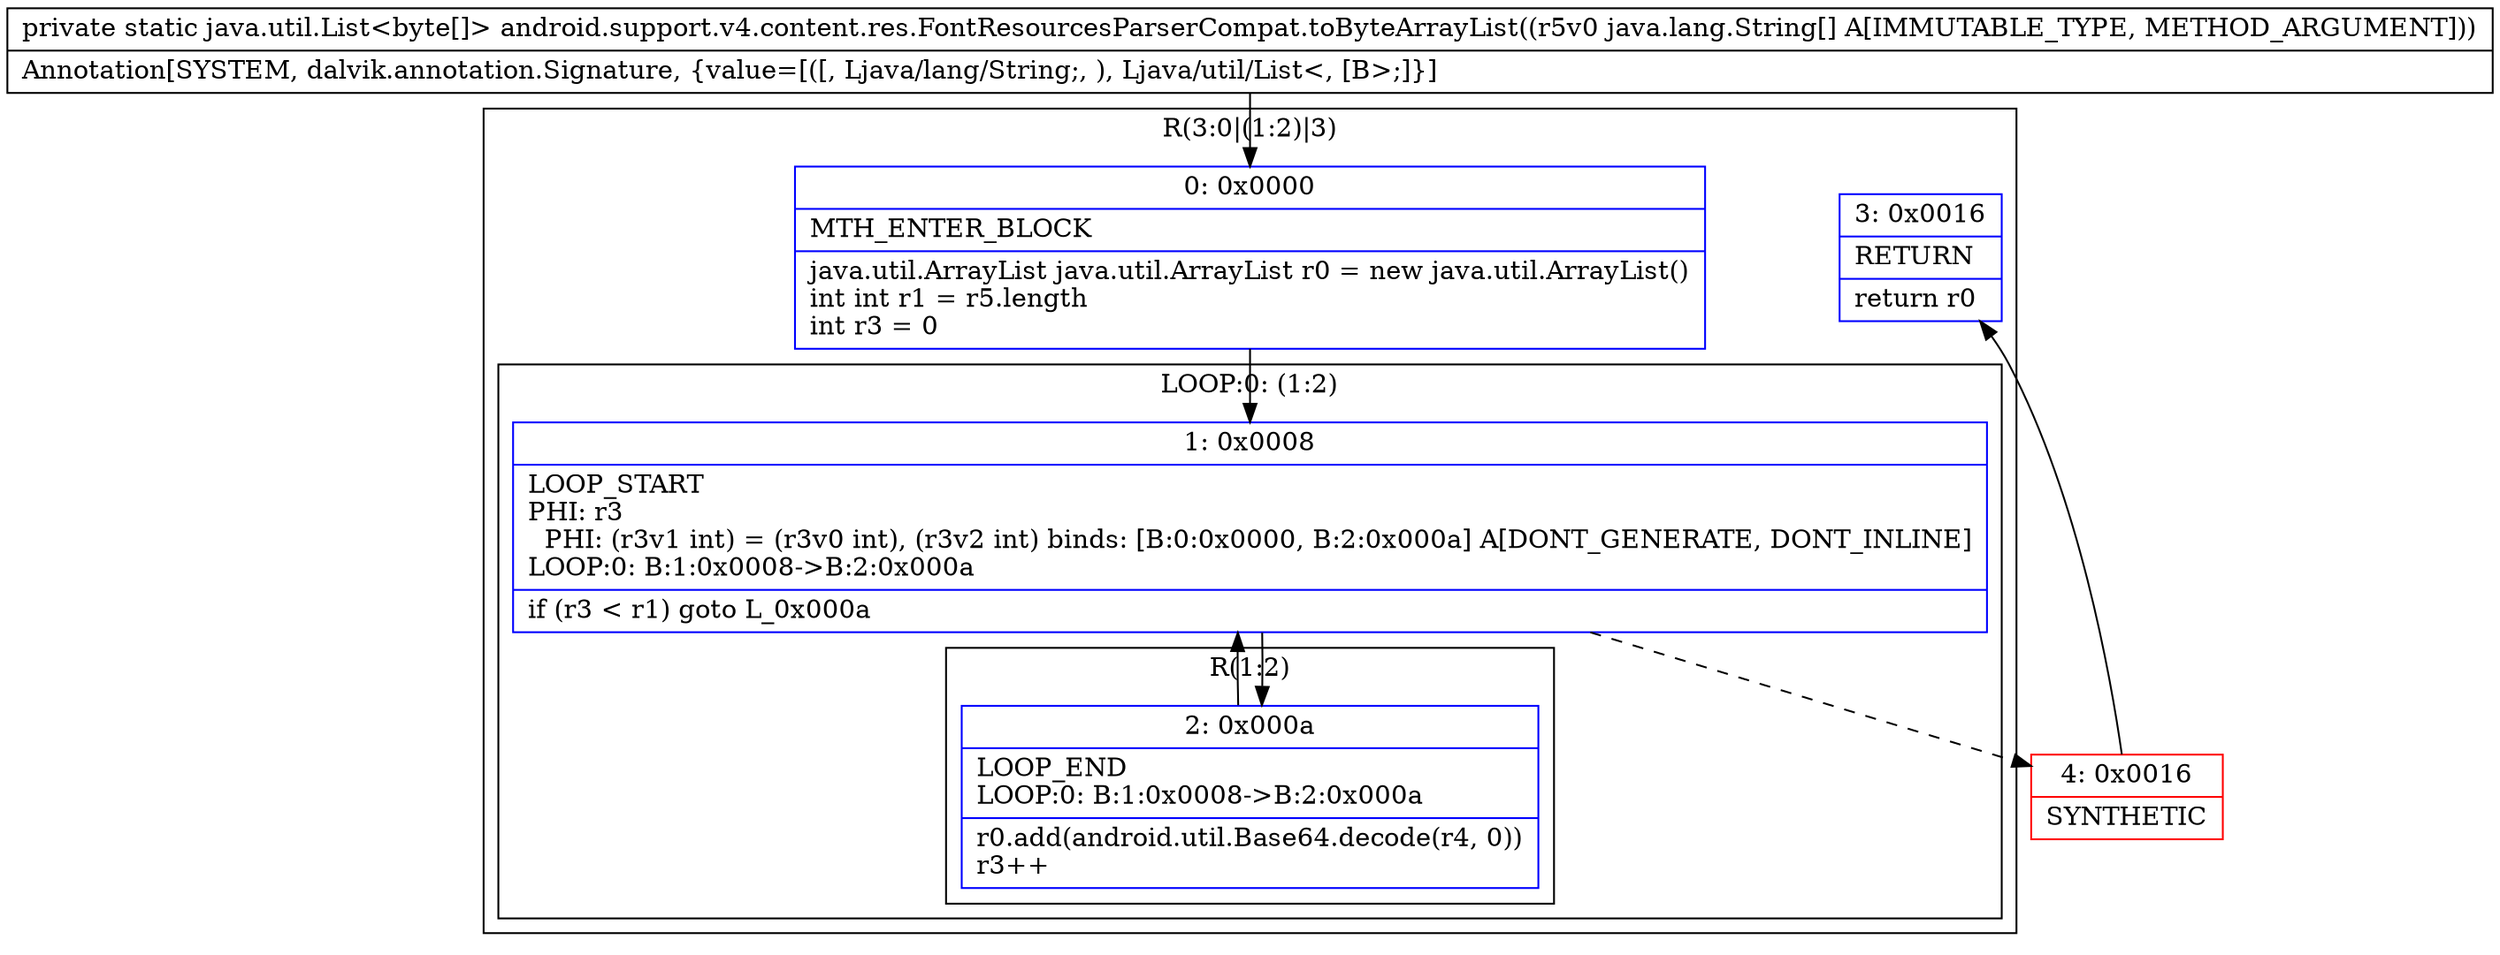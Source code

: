 digraph "CFG forandroid.support.v4.content.res.FontResourcesParserCompat.toByteArrayList([Ljava\/lang\/String;)Ljava\/util\/List;" {
subgraph cluster_Region_1439365584 {
label = "R(3:0|(1:2)|3)";
node [shape=record,color=blue];
Node_0 [shape=record,label="{0\:\ 0x0000|MTH_ENTER_BLOCK\l|java.util.ArrayList java.util.ArrayList r0 = new java.util.ArrayList()\lint int r1 = r5.length\lint r3 = 0\l}"];
subgraph cluster_LoopRegion_1178926361 {
label = "LOOP:0: (1:2)";
node [shape=record,color=blue];
Node_1 [shape=record,label="{1\:\ 0x0008|LOOP_START\lPHI: r3 \l  PHI: (r3v1 int) = (r3v0 int), (r3v2 int) binds: [B:0:0x0000, B:2:0x000a] A[DONT_GENERATE, DONT_INLINE]\lLOOP:0: B:1:0x0008\-\>B:2:0x000a\l|if (r3 \< r1) goto L_0x000a\l}"];
subgraph cluster_Region_346407419 {
label = "R(1:2)";
node [shape=record,color=blue];
Node_2 [shape=record,label="{2\:\ 0x000a|LOOP_END\lLOOP:0: B:1:0x0008\-\>B:2:0x000a\l|r0.add(android.util.Base64.decode(r4, 0))\lr3++\l}"];
}
}
Node_3 [shape=record,label="{3\:\ 0x0016|RETURN\l|return r0\l}"];
}
Node_4 [shape=record,color=red,label="{4\:\ 0x0016|SYNTHETIC\l}"];
MethodNode[shape=record,label="{private static java.util.List\<byte[]\> android.support.v4.content.res.FontResourcesParserCompat.toByteArrayList((r5v0 java.lang.String[] A[IMMUTABLE_TYPE, METHOD_ARGUMENT]))  | Annotation[SYSTEM, dalvik.annotation.Signature, \{value=[([, Ljava\/lang\/String;, ), Ljava\/util\/List\<, [B\>;]\}]\l}"];
MethodNode -> Node_0;
Node_0 -> Node_1;
Node_1 -> Node_2;
Node_1 -> Node_4[style=dashed];
Node_2 -> Node_1;
Node_4 -> Node_3;
}

